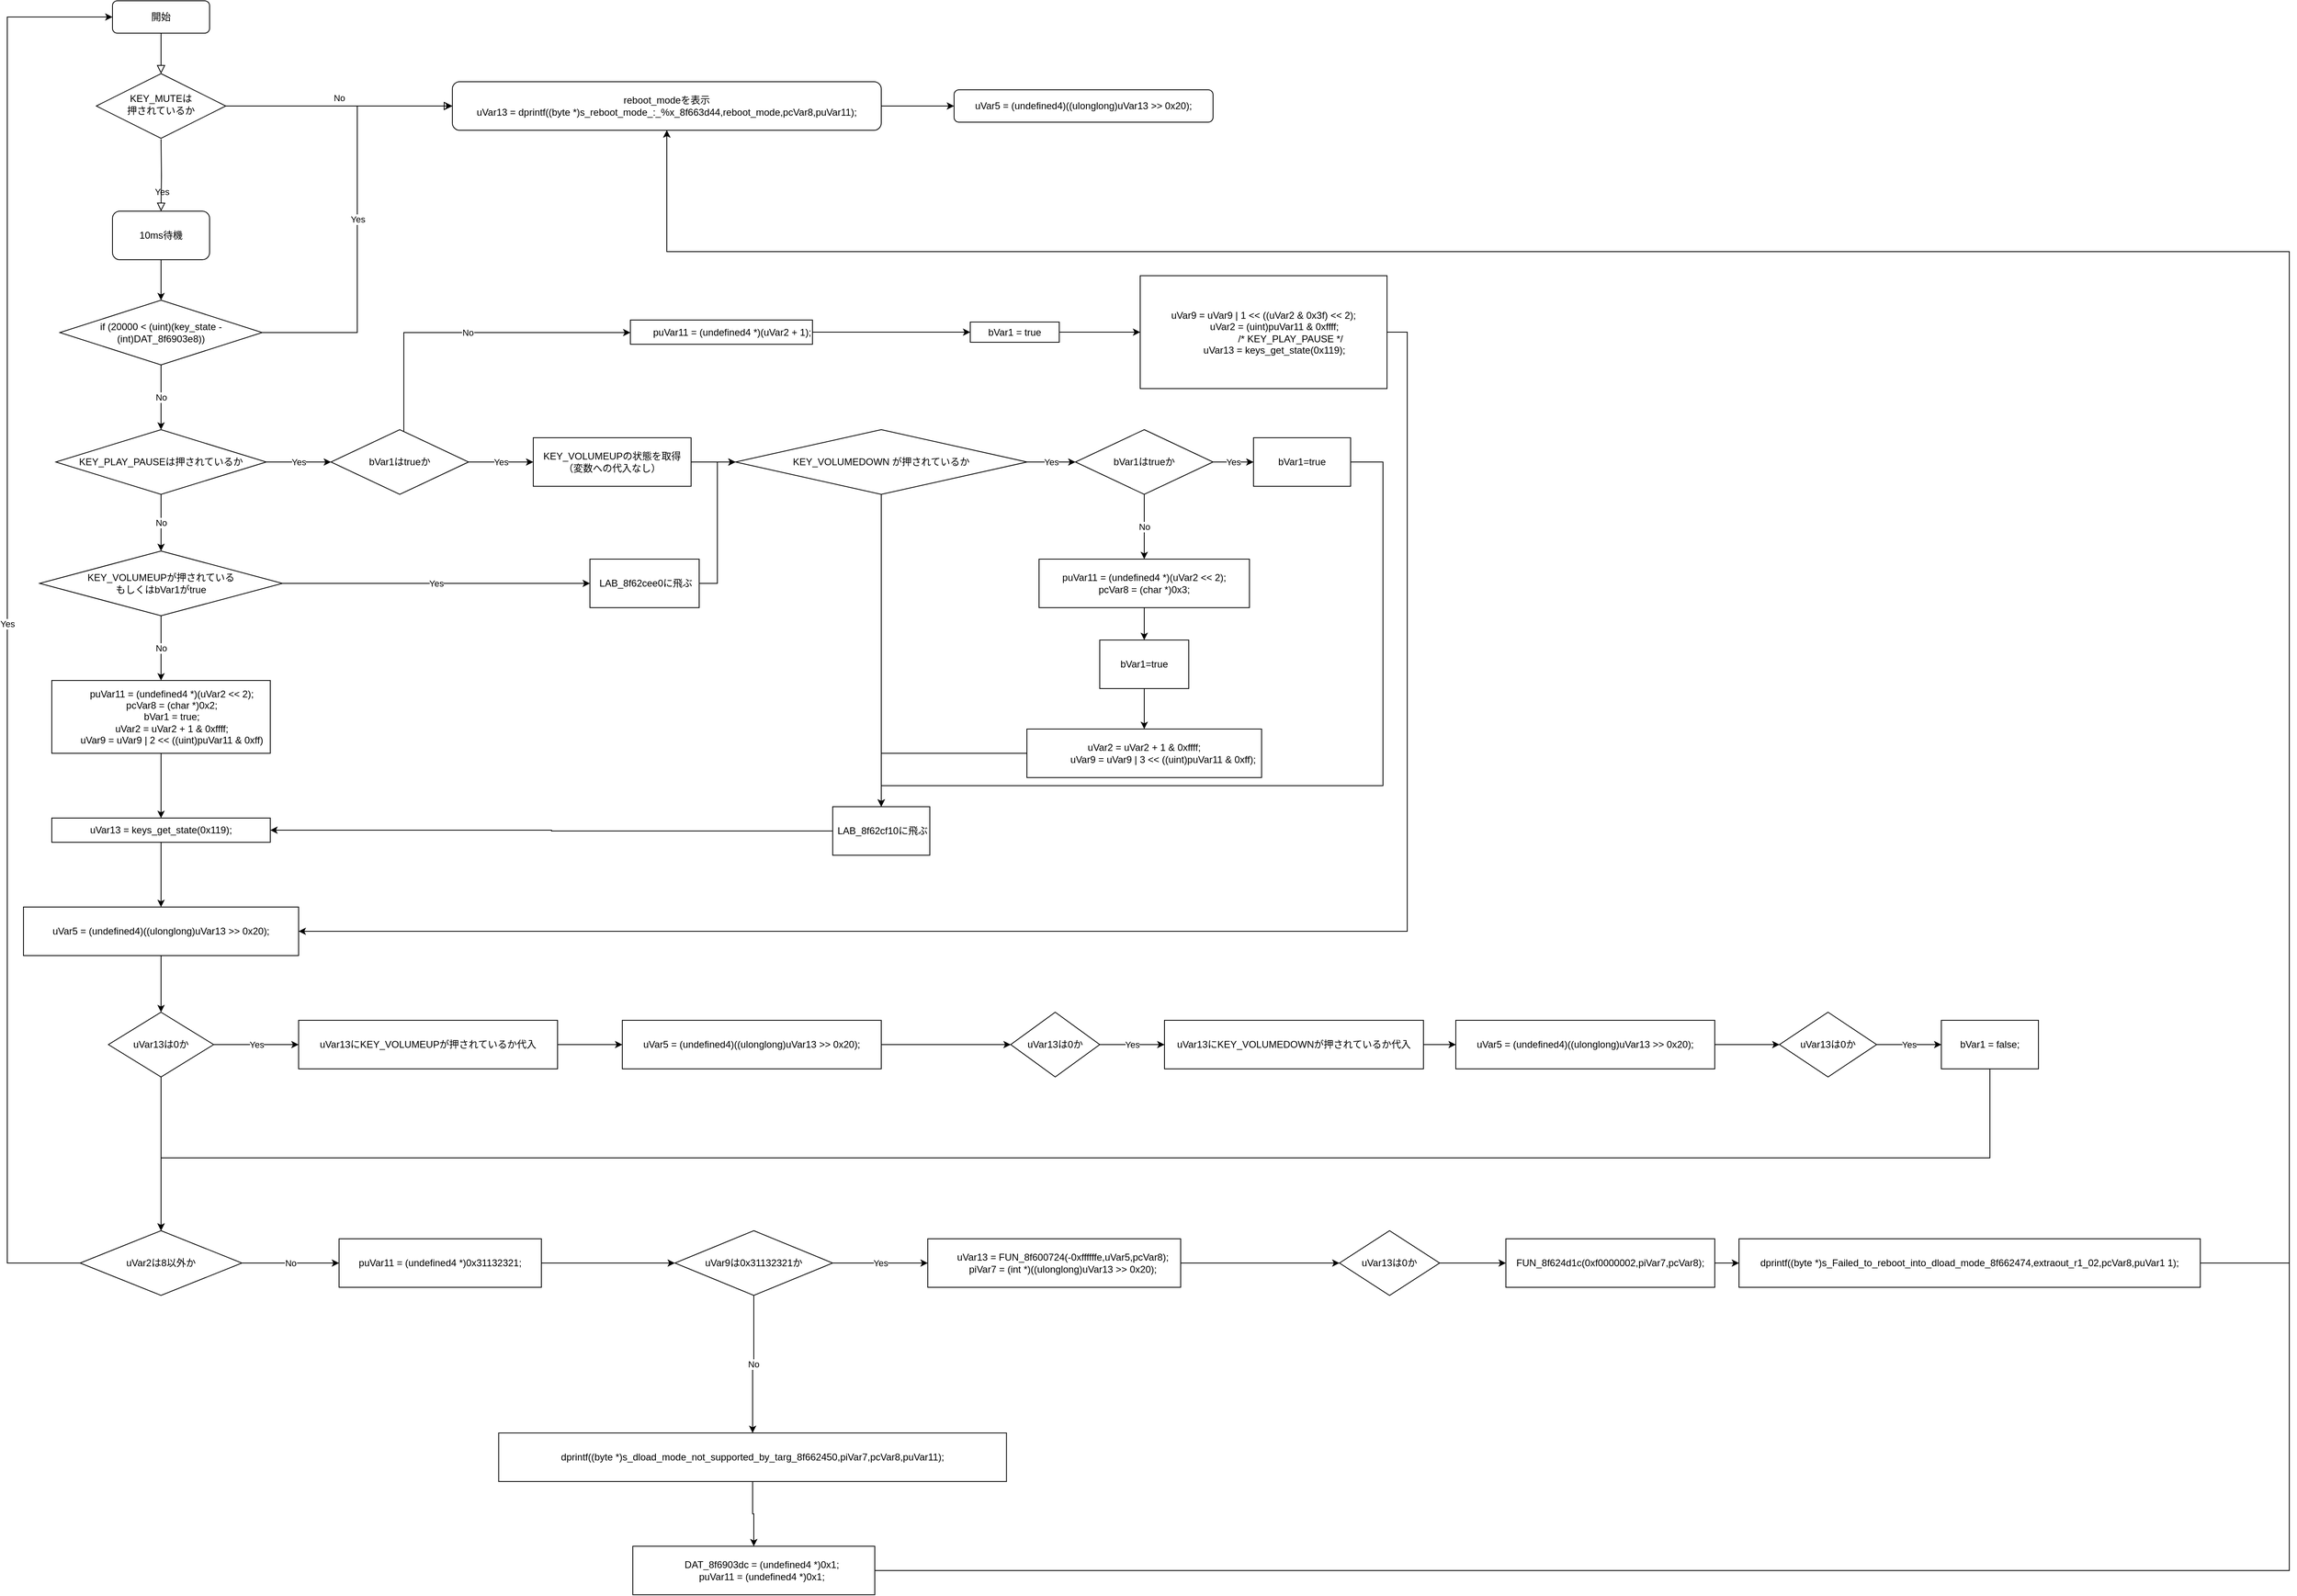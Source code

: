 <mxfile version="22.0.4" type="github">
  <diagram id="C5RBs43oDa-KdzZeNtuy" name="Page-1">
    <mxGraphModel dx="934" dy="574" grid="1" gridSize="10" guides="1" tooltips="1" connect="1" arrows="1" fold="1" page="1" pageScale="1" pageWidth="827" pageHeight="1169" math="0" shadow="0">
      <root>
        <mxCell id="WIyWlLk6GJQsqaUBKTNV-0" />
        <mxCell id="WIyWlLk6GJQsqaUBKTNV-1" parent="WIyWlLk6GJQsqaUBKTNV-0" />
        <mxCell id="WIyWlLk6GJQsqaUBKTNV-2" value="" style="rounded=0;html=1;jettySize=auto;orthogonalLoop=1;fontSize=11;endArrow=block;endFill=0;endSize=8;strokeWidth=1;shadow=0;labelBackgroundColor=none;edgeStyle=orthogonalEdgeStyle;" parent="WIyWlLk6GJQsqaUBKTNV-1" source="WIyWlLk6GJQsqaUBKTNV-3" target="WIyWlLk6GJQsqaUBKTNV-6" edge="1">
          <mxGeometry relative="1" as="geometry" />
        </mxCell>
        <mxCell id="WIyWlLk6GJQsqaUBKTNV-3" value="開始" style="rounded=1;whiteSpace=wrap;html=1;fontSize=12;glass=0;strokeWidth=1;shadow=0;" parent="WIyWlLk6GJQsqaUBKTNV-1" vertex="1">
          <mxGeometry x="160" y="80" width="120" height="40" as="geometry" />
        </mxCell>
        <mxCell id="WIyWlLk6GJQsqaUBKTNV-4" value="Yes" style="rounded=0;html=1;jettySize=auto;orthogonalLoop=1;fontSize=11;endArrow=block;endFill=0;endSize=8;strokeWidth=1;shadow=0;labelBackgroundColor=none;edgeStyle=orthogonalEdgeStyle;entryX=0.5;entryY=0;entryDx=0;entryDy=0;" parent="WIyWlLk6GJQsqaUBKTNV-1" target="mHrnO-NyLw_LbCR-K3jb-0" edge="1">
          <mxGeometry y="20" relative="1" as="geometry">
            <mxPoint as="offset" />
            <mxPoint x="220" y="251" as="sourcePoint" />
            <mxPoint x="220" y="360" as="targetPoint" />
          </mxGeometry>
        </mxCell>
        <mxCell id="WIyWlLk6GJQsqaUBKTNV-5" value="No" style="edgeStyle=orthogonalEdgeStyle;rounded=0;html=1;jettySize=auto;orthogonalLoop=1;fontSize=11;endArrow=block;endFill=0;endSize=8;strokeWidth=1;shadow=0;labelBackgroundColor=none;" parent="WIyWlLk6GJQsqaUBKTNV-1" source="WIyWlLk6GJQsqaUBKTNV-6" target="WIyWlLk6GJQsqaUBKTNV-7" edge="1">
          <mxGeometry y="10" relative="1" as="geometry">
            <mxPoint as="offset" />
          </mxGeometry>
        </mxCell>
        <mxCell id="XzkZrGU55AZtiZEeNPH7-4" style="edgeStyle=orthogonalEdgeStyle;rounded=0;orthogonalLoop=1;jettySize=auto;html=1;exitX=1;exitY=0.5;exitDx=0;exitDy=0;" parent="WIyWlLk6GJQsqaUBKTNV-1" source="WIyWlLk6GJQsqaUBKTNV-6" edge="1">
          <mxGeometry relative="1" as="geometry">
            <mxPoint x="280" y="220" as="targetPoint" />
          </mxGeometry>
        </mxCell>
        <mxCell id="WIyWlLk6GJQsqaUBKTNV-6" value="KEY_MUTEは&lt;br&gt;押されているか" style="rhombus;whiteSpace=wrap;html=1;shadow=0;fontFamily=Helvetica;fontSize=12;align=center;strokeWidth=1;spacing=6;spacingTop=-4;" parent="WIyWlLk6GJQsqaUBKTNV-1" vertex="1">
          <mxGeometry x="140" y="170" width="160" height="80" as="geometry" />
        </mxCell>
        <mxCell id="XzkZrGU55AZtiZEeNPH7-3" value="" style="edgeStyle=orthogonalEdgeStyle;rounded=0;orthogonalLoop=1;jettySize=auto;html=1;" parent="WIyWlLk6GJQsqaUBKTNV-1" source="WIyWlLk6GJQsqaUBKTNV-7" target="XzkZrGU55AZtiZEeNPH7-2" edge="1">
          <mxGeometry relative="1" as="geometry" />
        </mxCell>
        <mxCell id="WIyWlLk6GJQsqaUBKTNV-7" value="reboot_modeを表示&lt;br&gt;uVar13 = dprintf((byte *)s_reboot_mode_:_%x_8f663d44,reboot_mode,pcVar8,puVar11);" style="rounded=1;whiteSpace=wrap;html=1;fontSize=12;glass=0;strokeWidth=1;shadow=0;" parent="WIyWlLk6GJQsqaUBKTNV-1" vertex="1">
          <mxGeometry x="580" y="180" width="530" height="60" as="geometry" />
        </mxCell>
        <mxCell id="XzkZrGU55AZtiZEeNPH7-2" value="uVar5 = (undefined4)((ulonglong)uVar13 &amp;gt;&amp;gt; 0x20);" style="rounded=1;whiteSpace=wrap;html=1;fontSize=12;glass=0;strokeWidth=1;shadow=0;" parent="WIyWlLk6GJQsqaUBKTNV-1" vertex="1">
          <mxGeometry x="1200" y="190" width="320" height="40" as="geometry" />
        </mxCell>
        <mxCell id="mHrnO-NyLw_LbCR-K3jb-9" value="" style="edgeStyle=orthogonalEdgeStyle;rounded=0;orthogonalLoop=1;jettySize=auto;html=1;" parent="WIyWlLk6GJQsqaUBKTNV-1" source="mHrnO-NyLw_LbCR-K3jb-0" target="mHrnO-NyLw_LbCR-K3jb-8" edge="1">
          <mxGeometry relative="1" as="geometry" />
        </mxCell>
        <mxCell id="mHrnO-NyLw_LbCR-K3jb-0" value="10ms待機" style="rounded=1;whiteSpace=wrap;html=1;" parent="WIyWlLk6GJQsqaUBKTNV-1" vertex="1">
          <mxGeometry x="160" y="340" width="120" height="60" as="geometry" />
        </mxCell>
        <mxCell id="mHrnO-NyLw_LbCR-K3jb-13" value="No" style="edgeStyle=orthogonalEdgeStyle;rounded=0;orthogonalLoop=1;jettySize=auto;html=1;entryX=0;entryY=0.5;entryDx=0;entryDy=0;" parent="WIyWlLk6GJQsqaUBKTNV-1" source="mHrnO-NyLw_LbCR-K3jb-8" target="mHrnO-NyLw_LbCR-K3jb-15" edge="1">
          <mxGeometry relative="1" as="geometry">
            <mxPoint x="220" y="600" as="targetPoint" />
          </mxGeometry>
        </mxCell>
        <mxCell id="mHrnO-NyLw_LbCR-K3jb-14" value="Yes" style="edgeStyle=orthogonalEdgeStyle;rounded=0;orthogonalLoop=1;jettySize=auto;html=1;exitX=1;exitY=0.5;exitDx=0;exitDy=0;entryX=0;entryY=0.5;entryDx=0;entryDy=0;" parent="WIyWlLk6GJQsqaUBKTNV-1" source="mHrnO-NyLw_LbCR-K3jb-8" target="WIyWlLk6GJQsqaUBKTNV-7" edge="1">
          <mxGeometry relative="1" as="geometry" />
        </mxCell>
        <mxCell id="mHrnO-NyLw_LbCR-K3jb-8" value="if (20000 &amp;lt; (uint)(key_state - (int)DAT_8f6903e8))" style="rhombus;whiteSpace=wrap;html=1;" parent="WIyWlLk6GJQsqaUBKTNV-1" vertex="1">
          <mxGeometry x="95" y="450" width="250" height="80" as="geometry" />
        </mxCell>
        <mxCell id="mHrnO-NyLw_LbCR-K3jb-17" value="No" style="edgeStyle=orthogonalEdgeStyle;rounded=0;orthogonalLoop=1;jettySize=auto;html=1;" parent="WIyWlLk6GJQsqaUBKTNV-1" source="mHrnO-NyLw_LbCR-K3jb-15" target="mHrnO-NyLw_LbCR-K3jb-16" edge="1">
          <mxGeometry relative="1" as="geometry" />
        </mxCell>
        <mxCell id="mHrnO-NyLw_LbCR-K3jb-25" value="Yes" style="edgeStyle=orthogonalEdgeStyle;rounded=0;orthogonalLoop=1;jettySize=auto;html=1;" parent="WIyWlLk6GJQsqaUBKTNV-1" source="mHrnO-NyLw_LbCR-K3jb-15" target="mHrnO-NyLw_LbCR-K3jb-24" edge="1">
          <mxGeometry relative="1" as="geometry" />
        </mxCell>
        <mxCell id="mHrnO-NyLw_LbCR-K3jb-15" value="KEY_PLAY_PAUSEは押されているか" style="rhombus;whiteSpace=wrap;html=1;direction=south;" parent="WIyWlLk6GJQsqaUBKTNV-1" vertex="1">
          <mxGeometry x="90" y="610" width="260" height="80" as="geometry" />
        </mxCell>
        <mxCell id="mHrnO-NyLw_LbCR-K3jb-19" value="No" style="edgeStyle=orthogonalEdgeStyle;rounded=0;orthogonalLoop=1;jettySize=auto;html=1;" parent="WIyWlLk6GJQsqaUBKTNV-1" source="mHrnO-NyLw_LbCR-K3jb-16" target="mHrnO-NyLw_LbCR-K3jb-18" edge="1">
          <mxGeometry relative="1" as="geometry" />
        </mxCell>
        <mxCell id="mHrnO-NyLw_LbCR-K3jb-21" value="Yes" style="edgeStyle=orthogonalEdgeStyle;rounded=0;orthogonalLoop=1;jettySize=auto;html=1;" parent="WIyWlLk6GJQsqaUBKTNV-1" source="mHrnO-NyLw_LbCR-K3jb-16" target="mHrnO-NyLw_LbCR-K3jb-20" edge="1">
          <mxGeometry relative="1" as="geometry" />
        </mxCell>
        <mxCell id="mHrnO-NyLw_LbCR-K3jb-16" value="KEY_VOLUMEUPが押されている&lt;br&gt;もしくはbVar1がtrue" style="rhombus;whiteSpace=wrap;html=1;" parent="WIyWlLk6GJQsqaUBKTNV-1" vertex="1">
          <mxGeometry x="70" y="760" width="300" height="80" as="geometry" />
        </mxCell>
        <mxCell id="mHrnO-NyLw_LbCR-K3jb-23" value="" style="edgeStyle=orthogonalEdgeStyle;rounded=0;orthogonalLoop=1;jettySize=auto;html=1;" parent="WIyWlLk6GJQsqaUBKTNV-1" source="mHrnO-NyLw_LbCR-K3jb-18" target="mHrnO-NyLw_LbCR-K3jb-22" edge="1">
          <mxGeometry relative="1" as="geometry" />
        </mxCell>
        <mxCell id="mHrnO-NyLw_LbCR-K3jb-18" value="&lt;div&gt;&amp;nbsp; &amp;nbsp; &amp;nbsp; &amp;nbsp; puVar11 = (undefined4 *)(uVar2 &amp;lt;&amp;lt; 2);&lt;/div&gt;&lt;div&gt;&amp;nbsp; &amp;nbsp; &amp;nbsp; &amp;nbsp; pcVar8 = (char *)0x2;&lt;/div&gt;&lt;div&gt;&amp;nbsp; &amp;nbsp; &amp;nbsp; &amp;nbsp; bVar1 = true;&lt;/div&gt;&lt;div&gt;&amp;nbsp; &amp;nbsp; &amp;nbsp; &amp;nbsp; uVar2 = uVar2 + 1 &amp;amp; 0xffff;&lt;/div&gt;&lt;div&gt;&amp;nbsp; &amp;nbsp; &amp;nbsp; &amp;nbsp; uVar9 = uVar9 | 2 &amp;lt;&amp;lt; ((uint)puVar11 &amp;amp; 0xff)&lt;/div&gt;" style="whiteSpace=wrap;html=1;" parent="WIyWlLk6GJQsqaUBKTNV-1" vertex="1">
          <mxGeometry x="85" y="920" width="270" height="90" as="geometry" />
        </mxCell>
        <mxCell id="mHrnO-NyLw_LbCR-K3jb-45" style="edgeStyle=orthogonalEdgeStyle;rounded=0;orthogonalLoop=1;jettySize=auto;html=1;entryX=0;entryY=0.5;entryDx=0;entryDy=0;" parent="WIyWlLk6GJQsqaUBKTNV-1" source="mHrnO-NyLw_LbCR-K3jb-20" target="mHrnO-NyLw_LbCR-K3jb-28" edge="1">
          <mxGeometry relative="1" as="geometry" />
        </mxCell>
        <mxCell id="mHrnO-NyLw_LbCR-K3jb-20" value="&amp;nbsp;LAB_8f62cee0に飛ぶ" style="whiteSpace=wrap;html=1;" parent="WIyWlLk6GJQsqaUBKTNV-1" vertex="1">
          <mxGeometry x="750" y="770" width="135" height="60" as="geometry" />
        </mxCell>
        <mxCell id="mHrnO-NyLw_LbCR-K3jb-62" value="" style="edgeStyle=orthogonalEdgeStyle;rounded=0;orthogonalLoop=1;jettySize=auto;html=1;" parent="WIyWlLk6GJQsqaUBKTNV-1" source="mHrnO-NyLw_LbCR-K3jb-22" target="mHrnO-NyLw_LbCR-K3jb-61" edge="1">
          <mxGeometry relative="1" as="geometry" />
        </mxCell>
        <mxCell id="mHrnO-NyLw_LbCR-K3jb-22" value="uVar13 = keys_get_state(0x119);" style="whiteSpace=wrap;html=1;" parent="WIyWlLk6GJQsqaUBKTNV-1" vertex="1">
          <mxGeometry x="85" y="1090" width="270" height="30" as="geometry" />
        </mxCell>
        <mxCell id="mHrnO-NyLw_LbCR-K3jb-27" value="Yes" style="edgeStyle=orthogonalEdgeStyle;rounded=0;orthogonalLoop=1;jettySize=auto;html=1;" parent="WIyWlLk6GJQsqaUBKTNV-1" source="mHrnO-NyLw_LbCR-K3jb-24" target="mHrnO-NyLw_LbCR-K3jb-26" edge="1">
          <mxGeometry relative="1" as="geometry" />
        </mxCell>
        <mxCell id="mHrnO-NyLw_LbCR-K3jb-55" value="No" style="edgeStyle=orthogonalEdgeStyle;rounded=0;orthogonalLoop=1;jettySize=auto;html=1;" parent="WIyWlLk6GJQsqaUBKTNV-1" source="mHrnO-NyLw_LbCR-K3jb-24" target="mHrnO-NyLw_LbCR-K3jb-54" edge="1">
          <mxGeometry relative="1" as="geometry">
            <Array as="points">
              <mxPoint x="520" y="490" />
            </Array>
          </mxGeometry>
        </mxCell>
        <mxCell id="mHrnO-NyLw_LbCR-K3jb-24" value="bVar1はtrueか" style="rhombus;whiteSpace=wrap;html=1;direction=south;" parent="WIyWlLk6GJQsqaUBKTNV-1" vertex="1">
          <mxGeometry x="430" y="610" width="170" height="80" as="geometry" />
        </mxCell>
        <mxCell id="mHrnO-NyLw_LbCR-K3jb-29" value="" style="edgeStyle=orthogonalEdgeStyle;rounded=0;orthogonalLoop=1;jettySize=auto;html=1;" parent="WIyWlLk6GJQsqaUBKTNV-1" source="mHrnO-NyLw_LbCR-K3jb-26" target="mHrnO-NyLw_LbCR-K3jb-28" edge="1">
          <mxGeometry relative="1" as="geometry" />
        </mxCell>
        <mxCell id="mHrnO-NyLw_LbCR-K3jb-26" value="KEY_VOLUMEUPの状態を取得&lt;br&gt;（変数への代入なし）" style="whiteSpace=wrap;html=1;" parent="WIyWlLk6GJQsqaUBKTNV-1" vertex="1">
          <mxGeometry x="680" y="620" width="195" height="60" as="geometry" />
        </mxCell>
        <mxCell id="mHrnO-NyLw_LbCR-K3jb-31" value="Yes&lt;br&gt;" style="edgeStyle=orthogonalEdgeStyle;rounded=0;orthogonalLoop=1;jettySize=auto;html=1;" parent="WIyWlLk6GJQsqaUBKTNV-1" source="mHrnO-NyLw_LbCR-K3jb-28" target="mHrnO-NyLw_LbCR-K3jb-30" edge="1">
          <mxGeometry relative="1" as="geometry" />
        </mxCell>
        <mxCell id="mHrnO-NyLw_LbCR-K3jb-51" style="edgeStyle=orthogonalEdgeStyle;rounded=0;orthogonalLoop=1;jettySize=auto;html=1;entryX=0.5;entryY=0;entryDx=0;entryDy=0;" parent="WIyWlLk6GJQsqaUBKTNV-1" source="mHrnO-NyLw_LbCR-K3jb-28" target="mHrnO-NyLw_LbCR-K3jb-40" edge="1">
          <mxGeometry relative="1" as="geometry" />
        </mxCell>
        <mxCell id="mHrnO-NyLw_LbCR-K3jb-28" value="KEY_VOLUMEDOWN が押されているか" style="rhombus;whiteSpace=wrap;html=1;" parent="WIyWlLk6GJQsqaUBKTNV-1" vertex="1">
          <mxGeometry x="930" y="610" width="360" height="80" as="geometry" />
        </mxCell>
        <mxCell id="mHrnO-NyLw_LbCR-K3jb-33" value="Yes" style="edgeStyle=orthogonalEdgeStyle;rounded=0;orthogonalLoop=1;jettySize=auto;html=1;" parent="WIyWlLk6GJQsqaUBKTNV-1" source="mHrnO-NyLw_LbCR-K3jb-30" target="mHrnO-NyLw_LbCR-K3jb-32" edge="1">
          <mxGeometry relative="1" as="geometry" />
        </mxCell>
        <mxCell id="mHrnO-NyLw_LbCR-K3jb-35" value="No" style="edgeStyle=orthogonalEdgeStyle;rounded=0;orthogonalLoop=1;jettySize=auto;html=1;" parent="WIyWlLk6GJQsqaUBKTNV-1" source="mHrnO-NyLw_LbCR-K3jb-30" target="mHrnO-NyLw_LbCR-K3jb-34" edge="1">
          <mxGeometry relative="1" as="geometry" />
        </mxCell>
        <mxCell id="mHrnO-NyLw_LbCR-K3jb-30" value="bVar1はtrueか" style="rhombus;whiteSpace=wrap;html=1;" parent="WIyWlLk6GJQsqaUBKTNV-1" vertex="1">
          <mxGeometry x="1350" y="610" width="170" height="80" as="geometry" />
        </mxCell>
        <mxCell id="Vkq4Rz5tUs8B3pwG0F13-24" style="edgeStyle=orthogonalEdgeStyle;rounded=0;orthogonalLoop=1;jettySize=auto;html=1;entryX=0.5;entryY=0;entryDx=0;entryDy=0;" edge="1" parent="WIyWlLk6GJQsqaUBKTNV-1" source="mHrnO-NyLw_LbCR-K3jb-32" target="mHrnO-NyLw_LbCR-K3jb-40">
          <mxGeometry relative="1" as="geometry">
            <Array as="points">
              <mxPoint x="1730" y="650" />
              <mxPoint x="1730" y="1050" />
              <mxPoint x="1110" y="1050" />
            </Array>
          </mxGeometry>
        </mxCell>
        <mxCell id="mHrnO-NyLw_LbCR-K3jb-32" value="bVar1=true" style="whiteSpace=wrap;html=1;" parent="WIyWlLk6GJQsqaUBKTNV-1" vertex="1">
          <mxGeometry x="1570" y="620" width="120" height="60" as="geometry" />
        </mxCell>
        <mxCell id="mHrnO-NyLw_LbCR-K3jb-37" value="" style="edgeStyle=orthogonalEdgeStyle;rounded=0;orthogonalLoop=1;jettySize=auto;html=1;" parent="WIyWlLk6GJQsqaUBKTNV-1" source="mHrnO-NyLw_LbCR-K3jb-34" target="mHrnO-NyLw_LbCR-K3jb-36" edge="1">
          <mxGeometry relative="1" as="geometry" />
        </mxCell>
        <mxCell id="mHrnO-NyLw_LbCR-K3jb-34" value="&lt;div&gt;puVar11 = (undefined4 *)(uVar2 &amp;lt;&amp;lt; 2);&lt;/div&gt;&lt;div&gt;pcVar8 = (char *)0x3;&lt;/div&gt;" style="whiteSpace=wrap;html=1;" parent="WIyWlLk6GJQsqaUBKTNV-1" vertex="1">
          <mxGeometry x="1305" y="770" width="260" height="60" as="geometry" />
        </mxCell>
        <mxCell id="mHrnO-NyLw_LbCR-K3jb-39" value="" style="edgeStyle=orthogonalEdgeStyle;rounded=0;orthogonalLoop=1;jettySize=auto;html=1;" parent="WIyWlLk6GJQsqaUBKTNV-1" source="mHrnO-NyLw_LbCR-K3jb-36" target="mHrnO-NyLw_LbCR-K3jb-38" edge="1">
          <mxGeometry relative="1" as="geometry" />
        </mxCell>
        <mxCell id="mHrnO-NyLw_LbCR-K3jb-36" value="&lt;div&gt;bVar1=true&lt;/div&gt;" style="whiteSpace=wrap;html=1;" parent="WIyWlLk6GJQsqaUBKTNV-1" vertex="1">
          <mxGeometry x="1380" y="870" width="110" height="60" as="geometry" />
        </mxCell>
        <mxCell id="mHrnO-NyLw_LbCR-K3jb-41" value="" style="edgeStyle=orthogonalEdgeStyle;rounded=0;orthogonalLoop=1;jettySize=auto;html=1;" parent="WIyWlLk6GJQsqaUBKTNV-1" source="mHrnO-NyLw_LbCR-K3jb-38" target="mHrnO-NyLw_LbCR-K3jb-40" edge="1">
          <mxGeometry relative="1" as="geometry" />
        </mxCell>
        <mxCell id="mHrnO-NyLw_LbCR-K3jb-38" value="uVar2 = uVar2 + 1 &amp; 0xffff;&#xa;              uVar9 = uVar9 | 3 &lt;&lt; ((uint)puVar11 &amp; 0xff);" style="whiteSpace=wrap;html=1;" parent="WIyWlLk6GJQsqaUBKTNV-1" vertex="1">
          <mxGeometry x="1290" y="980" width="290" height="60" as="geometry" />
        </mxCell>
        <mxCell id="mHrnO-NyLw_LbCR-K3jb-42" style="edgeStyle=orthogonalEdgeStyle;rounded=0;orthogonalLoop=1;jettySize=auto;html=1;exitX=0;exitY=0.5;exitDx=0;exitDy=0;entryX=1;entryY=0.5;entryDx=0;entryDy=0;" parent="WIyWlLk6GJQsqaUBKTNV-1" source="mHrnO-NyLw_LbCR-K3jb-40" target="mHrnO-NyLw_LbCR-K3jb-22" edge="1">
          <mxGeometry relative="1" as="geometry" />
        </mxCell>
        <mxCell id="mHrnO-NyLw_LbCR-K3jb-40" value="&amp;nbsp;LAB_8f62cf10に飛ぶ" style="whiteSpace=wrap;html=1;" parent="WIyWlLk6GJQsqaUBKTNV-1" vertex="1">
          <mxGeometry x="1050" y="1076" width="120" height="60" as="geometry" />
        </mxCell>
        <mxCell id="mHrnO-NyLw_LbCR-K3jb-57" value="" style="edgeStyle=orthogonalEdgeStyle;rounded=0;orthogonalLoop=1;jettySize=auto;html=1;" parent="WIyWlLk6GJQsqaUBKTNV-1" source="mHrnO-NyLw_LbCR-K3jb-54" target="mHrnO-NyLw_LbCR-K3jb-56" edge="1">
          <mxGeometry relative="1" as="geometry" />
        </mxCell>
        <mxCell id="mHrnO-NyLw_LbCR-K3jb-54" value="&lt;div&gt;&amp;nbsp; &amp;nbsp; &amp;nbsp; &amp;nbsp; puVar11 = (undefined4 *)(uVar2 + 1);&lt;/div&gt;" style="whiteSpace=wrap;html=1;" parent="WIyWlLk6GJQsqaUBKTNV-1" vertex="1">
          <mxGeometry x="800" y="474.5" width="225" height="30" as="geometry" />
        </mxCell>
        <mxCell id="mHrnO-NyLw_LbCR-K3jb-59" value="" style="edgeStyle=orthogonalEdgeStyle;rounded=0;orthogonalLoop=1;jettySize=auto;html=1;" parent="WIyWlLk6GJQsqaUBKTNV-1" source="mHrnO-NyLw_LbCR-K3jb-56" target="mHrnO-NyLw_LbCR-K3jb-58" edge="1">
          <mxGeometry relative="1" as="geometry" />
        </mxCell>
        <mxCell id="mHrnO-NyLw_LbCR-K3jb-56" value="&lt;span style=&quot;background-color: initial;&quot;&gt;bVar1 = true&lt;/span&gt;" style="whiteSpace=wrap;html=1;" parent="WIyWlLk6GJQsqaUBKTNV-1" vertex="1">
          <mxGeometry x="1220" y="477" width="110" height="25" as="geometry" />
        </mxCell>
        <mxCell id="mHrnO-NyLw_LbCR-K3jb-63" style="edgeStyle=elbowEdgeStyle;rounded=0;orthogonalLoop=1;jettySize=auto;html=1;entryX=1;entryY=0.5;entryDx=0;entryDy=0;" parent="WIyWlLk6GJQsqaUBKTNV-1" source="mHrnO-NyLw_LbCR-K3jb-58" target="mHrnO-NyLw_LbCR-K3jb-61" edge="1">
          <mxGeometry relative="1" as="geometry">
            <mxPoint x="1770" y="1950" as="targetPoint" />
            <Array as="points">
              <mxPoint x="1760" y="1170" />
            </Array>
          </mxGeometry>
        </mxCell>
        <mxCell id="mHrnO-NyLw_LbCR-K3jb-58" value="&lt;div style=&quot;border-color: var(--border-color);&quot;&gt;uVar9 = uVar9 | 1 &amp;lt;&amp;lt; ((uVar2 &amp;amp; 0x3f) &amp;lt;&amp;lt; 2);&lt;/div&gt;&lt;div style=&quot;border-color: var(--border-color);&quot;&gt;&amp;nbsp; &amp;nbsp; &amp;nbsp; &amp;nbsp; uVar2 = (uint)puVar11 &amp;amp; 0xffff;&lt;/div&gt;&lt;div style=&quot;border-color: var(--border-color);&quot;&gt;&amp;nbsp; &amp;nbsp; &amp;nbsp; &amp;nbsp; &amp;nbsp; &amp;nbsp; &amp;nbsp; &amp;nbsp; &amp;nbsp; &amp;nbsp; /* KEY_PLAY_PAUSE */&lt;/div&gt;&lt;div style=&quot;border-color: var(--border-color);&quot;&gt;&amp;nbsp; &amp;nbsp; &amp;nbsp; &amp;nbsp; uVar13 = keys_get_state(0x119);&lt;/div&gt;" style="whiteSpace=wrap;html=1;" parent="WIyWlLk6GJQsqaUBKTNV-1" vertex="1">
          <mxGeometry x="1430" y="419.75" width="305" height="139.5" as="geometry" />
        </mxCell>
        <mxCell id="mHrnO-NyLw_LbCR-K3jb-69" value="" style="edgeStyle=orthogonalEdgeStyle;rounded=0;orthogonalLoop=1;jettySize=auto;html=1;" parent="WIyWlLk6GJQsqaUBKTNV-1" source="mHrnO-NyLw_LbCR-K3jb-61" target="mHrnO-NyLw_LbCR-K3jb-68" edge="1">
          <mxGeometry relative="1" as="geometry" />
        </mxCell>
        <mxCell id="mHrnO-NyLw_LbCR-K3jb-61" value="uVar5 = (undefined4)((ulonglong)uVar13 &amp;gt;&amp;gt; 0x20);" style="whiteSpace=wrap;html=1;" parent="WIyWlLk6GJQsqaUBKTNV-1" vertex="1">
          <mxGeometry x="50" y="1200" width="340" height="60" as="geometry" />
        </mxCell>
        <mxCell id="mHrnO-NyLw_LbCR-K3jb-71" value="Yes" style="edgeStyle=orthogonalEdgeStyle;rounded=0;orthogonalLoop=1;jettySize=auto;html=1;" parent="WIyWlLk6GJQsqaUBKTNV-1" source="mHrnO-NyLw_LbCR-K3jb-68" target="mHrnO-NyLw_LbCR-K3jb-70" edge="1">
          <mxGeometry relative="1" as="geometry" />
        </mxCell>
        <mxCell id="Vkq4Rz5tUs8B3pwG0F13-3" style="edgeStyle=orthogonalEdgeStyle;rounded=0;orthogonalLoop=1;jettySize=auto;html=1;entryX=0.5;entryY=0;entryDx=0;entryDy=0;" edge="1" parent="WIyWlLk6GJQsqaUBKTNV-1" source="mHrnO-NyLw_LbCR-K3jb-68" target="Vkq4Rz5tUs8B3pwG0F13-1">
          <mxGeometry relative="1" as="geometry" />
        </mxCell>
        <mxCell id="mHrnO-NyLw_LbCR-K3jb-68" value="uVar13は0か" style="rhombus;whiteSpace=wrap;html=1;" parent="WIyWlLk6GJQsqaUBKTNV-1" vertex="1">
          <mxGeometry x="155" y="1330" width="130" height="80" as="geometry" />
        </mxCell>
        <mxCell id="mHrnO-NyLw_LbCR-K3jb-73" value="" style="edgeStyle=orthogonalEdgeStyle;rounded=0;orthogonalLoop=1;jettySize=auto;html=1;" parent="WIyWlLk6GJQsqaUBKTNV-1" source="mHrnO-NyLw_LbCR-K3jb-70" target="mHrnO-NyLw_LbCR-K3jb-72" edge="1">
          <mxGeometry relative="1" as="geometry" />
        </mxCell>
        <mxCell id="mHrnO-NyLw_LbCR-K3jb-70" value="&lt;div&gt;&lt;span style=&quot;background-color: initial;&quot;&gt;uVar13にKEY_VOLUMEUPが押されているか代入&lt;/span&gt;&lt;br&gt;&lt;/div&gt;" style="whiteSpace=wrap;html=1;" parent="WIyWlLk6GJQsqaUBKTNV-1" vertex="1">
          <mxGeometry x="390" y="1340" width="320" height="60" as="geometry" />
        </mxCell>
        <mxCell id="mHrnO-NyLw_LbCR-K3jb-75" value="" style="edgeStyle=orthogonalEdgeStyle;rounded=0;orthogonalLoop=1;jettySize=auto;html=1;" parent="WIyWlLk6GJQsqaUBKTNV-1" source="mHrnO-NyLw_LbCR-K3jb-72" target="mHrnO-NyLw_LbCR-K3jb-74" edge="1">
          <mxGeometry relative="1" as="geometry" />
        </mxCell>
        <mxCell id="mHrnO-NyLw_LbCR-K3jb-72" value="&lt;div&gt;uVar5 = (undefined4)((ulonglong)uVar13 &amp;gt;&amp;gt; 0x20);&lt;br&gt;&lt;/div&gt;" style="whiteSpace=wrap;html=1;" parent="WIyWlLk6GJQsqaUBKTNV-1" vertex="1">
          <mxGeometry x="790" y="1340" width="320" height="60" as="geometry" />
        </mxCell>
        <mxCell id="mHrnO-NyLw_LbCR-K3jb-77" value="Yes" style="edgeStyle=orthogonalEdgeStyle;rounded=0;orthogonalLoop=1;jettySize=auto;html=1;exitX=1;exitY=0.5;exitDx=0;exitDy=0;entryX=0;entryY=0.5;entryDx=0;entryDy=0;" parent="WIyWlLk6GJQsqaUBKTNV-1" source="mHrnO-NyLw_LbCR-K3jb-74" target="mHrnO-NyLw_LbCR-K3jb-76" edge="1">
          <mxGeometry relative="1" as="geometry" />
        </mxCell>
        <mxCell id="mHrnO-NyLw_LbCR-K3jb-74" value="uVar13は0か" style="rhombus;whiteSpace=wrap;html=1;" parent="WIyWlLk6GJQsqaUBKTNV-1" vertex="1">
          <mxGeometry x="1270" y="1330" width="110" height="80" as="geometry" />
        </mxCell>
        <mxCell id="mHrnO-NyLw_LbCR-K3jb-79" style="edgeStyle=orthogonalEdgeStyle;rounded=0;orthogonalLoop=1;jettySize=auto;html=1;exitX=1;exitY=0.5;exitDx=0;exitDy=0;entryX=0;entryY=0.5;entryDx=0;entryDy=0;" parent="WIyWlLk6GJQsqaUBKTNV-1" source="mHrnO-NyLw_LbCR-K3jb-76" target="mHrnO-NyLw_LbCR-K3jb-78" edge="1">
          <mxGeometry relative="1" as="geometry" />
        </mxCell>
        <mxCell id="mHrnO-NyLw_LbCR-K3jb-76" value="&lt;div&gt;&lt;span style=&quot;background-color: initial;&quot;&gt;uVar13にKEY_VOLUMEDOWNが押されているか代入&lt;/span&gt;&lt;br&gt;&lt;/div&gt;" style="whiteSpace=wrap;html=1;" parent="WIyWlLk6GJQsqaUBKTNV-1" vertex="1">
          <mxGeometry x="1460" y="1340" width="320" height="60" as="geometry" />
        </mxCell>
        <mxCell id="mHrnO-NyLw_LbCR-K3jb-81" value="" style="edgeStyle=orthogonalEdgeStyle;rounded=0;orthogonalLoop=1;jettySize=auto;html=1;" parent="WIyWlLk6GJQsqaUBKTNV-1" source="mHrnO-NyLw_LbCR-K3jb-78" target="mHrnO-NyLw_LbCR-K3jb-80" edge="1">
          <mxGeometry relative="1" as="geometry" />
        </mxCell>
        <mxCell id="mHrnO-NyLw_LbCR-K3jb-78" value="&lt;div&gt;uVar5 = (undefined4)((ulonglong)uVar13 &amp;gt;&amp;gt; 0x20);&lt;br&gt;&lt;/div&gt;" style="whiteSpace=wrap;html=1;" parent="WIyWlLk6GJQsqaUBKTNV-1" vertex="1">
          <mxGeometry x="1820" y="1340" width="320" height="60" as="geometry" />
        </mxCell>
        <mxCell id="mHrnO-NyLw_LbCR-K3jb-83" value="Yes" style="edgeStyle=orthogonalEdgeStyle;rounded=0;orthogonalLoop=1;jettySize=auto;html=1;" parent="WIyWlLk6GJQsqaUBKTNV-1" source="mHrnO-NyLw_LbCR-K3jb-80" target="mHrnO-NyLw_LbCR-K3jb-82" edge="1">
          <mxGeometry relative="1" as="geometry" />
        </mxCell>
        <mxCell id="mHrnO-NyLw_LbCR-K3jb-80" value="uVar13は0か" style="rhombus;whiteSpace=wrap;html=1;" parent="WIyWlLk6GJQsqaUBKTNV-1" vertex="1">
          <mxGeometry x="2220" y="1330" width="120" height="80" as="geometry" />
        </mxCell>
        <mxCell id="Vkq4Rz5tUs8B3pwG0F13-2" style="edgeStyle=orthogonalEdgeStyle;rounded=0;orthogonalLoop=1;jettySize=auto;html=1;entryX=0.5;entryY=0;entryDx=0;entryDy=0;" edge="1" parent="WIyWlLk6GJQsqaUBKTNV-1" source="mHrnO-NyLw_LbCR-K3jb-82" target="Vkq4Rz5tUs8B3pwG0F13-1">
          <mxGeometry relative="1" as="geometry">
            <Array as="points">
              <mxPoint x="2480" y="1510" />
              <mxPoint x="220" y="1510" />
            </Array>
          </mxGeometry>
        </mxCell>
        <mxCell id="mHrnO-NyLw_LbCR-K3jb-82" value="bVar1 = false;" style="whiteSpace=wrap;html=1;" parent="WIyWlLk6GJQsqaUBKTNV-1" vertex="1">
          <mxGeometry x="2420" y="1340" width="120" height="60" as="geometry" />
        </mxCell>
        <mxCell id="Vkq4Rz5tUs8B3pwG0F13-4" value="Yes" style="edgeStyle=orthogonalEdgeStyle;rounded=0;orthogonalLoop=1;jettySize=auto;html=1;entryX=0;entryY=0.5;entryDx=0;entryDy=0;" edge="1" parent="WIyWlLk6GJQsqaUBKTNV-1" source="Vkq4Rz5tUs8B3pwG0F13-1" target="WIyWlLk6GJQsqaUBKTNV-3">
          <mxGeometry relative="1" as="geometry">
            <Array as="points">
              <mxPoint x="30" y="1640" />
              <mxPoint x="30" y="100" />
            </Array>
          </mxGeometry>
        </mxCell>
        <mxCell id="Vkq4Rz5tUs8B3pwG0F13-7" value="No" style="edgeStyle=orthogonalEdgeStyle;rounded=0;orthogonalLoop=1;jettySize=auto;html=1;" edge="1" parent="WIyWlLk6GJQsqaUBKTNV-1" source="Vkq4Rz5tUs8B3pwG0F13-1" target="Vkq4Rz5tUs8B3pwG0F13-6">
          <mxGeometry relative="1" as="geometry" />
        </mxCell>
        <mxCell id="Vkq4Rz5tUs8B3pwG0F13-1" value="uVar2は8以外か" style="rhombus;whiteSpace=wrap;html=1;" vertex="1" parent="WIyWlLk6GJQsqaUBKTNV-1">
          <mxGeometry x="120" y="1600" width="200" height="80" as="geometry" />
        </mxCell>
        <mxCell id="Vkq4Rz5tUs8B3pwG0F13-9" value="" style="edgeStyle=orthogonalEdgeStyle;rounded=0;orthogonalLoop=1;jettySize=auto;html=1;" edge="1" parent="WIyWlLk6GJQsqaUBKTNV-1" source="Vkq4Rz5tUs8B3pwG0F13-6" target="Vkq4Rz5tUs8B3pwG0F13-8">
          <mxGeometry relative="1" as="geometry" />
        </mxCell>
        <mxCell id="Vkq4Rz5tUs8B3pwG0F13-6" value="puVar11 = (undefined4 *)0x31132321;" style="whiteSpace=wrap;html=1;" vertex="1" parent="WIyWlLk6GJQsqaUBKTNV-1">
          <mxGeometry x="440" y="1610" width="250" height="60" as="geometry" />
        </mxCell>
        <mxCell id="Vkq4Rz5tUs8B3pwG0F13-11" value="Yes" style="edgeStyle=orthogonalEdgeStyle;rounded=0;orthogonalLoop=1;jettySize=auto;html=1;" edge="1" parent="WIyWlLk6GJQsqaUBKTNV-1" source="Vkq4Rz5tUs8B3pwG0F13-8" target="Vkq4Rz5tUs8B3pwG0F13-10">
          <mxGeometry relative="1" as="geometry" />
        </mxCell>
        <mxCell id="Vkq4Rz5tUs8B3pwG0F13-19" value="No" style="edgeStyle=orthogonalEdgeStyle;rounded=0;orthogonalLoop=1;jettySize=auto;html=1;" edge="1" parent="WIyWlLk6GJQsqaUBKTNV-1" source="Vkq4Rz5tUs8B3pwG0F13-8" target="Vkq4Rz5tUs8B3pwG0F13-18">
          <mxGeometry relative="1" as="geometry" />
        </mxCell>
        <mxCell id="Vkq4Rz5tUs8B3pwG0F13-8" value="uVar9は0x31132321か" style="rhombus;whiteSpace=wrap;html=1;" vertex="1" parent="WIyWlLk6GJQsqaUBKTNV-1">
          <mxGeometry x="855" y="1600" width="195" height="80" as="geometry" />
        </mxCell>
        <mxCell id="Vkq4Rz5tUs8B3pwG0F13-13" value="" style="edgeStyle=orthogonalEdgeStyle;rounded=0;orthogonalLoop=1;jettySize=auto;html=1;" edge="1" parent="WIyWlLk6GJQsqaUBKTNV-1" source="Vkq4Rz5tUs8B3pwG0F13-10" target="Vkq4Rz5tUs8B3pwG0F13-12">
          <mxGeometry relative="1" as="geometry" />
        </mxCell>
        <mxCell id="Vkq4Rz5tUs8B3pwG0F13-10" value="&lt;div&gt;&amp;nbsp; &amp;nbsp; &amp;nbsp; uVar13 = FUN_8f600724(-0xffffffe,uVar5,pcVar8);&lt;/div&gt;&lt;div&gt;&amp;nbsp; &amp;nbsp; &amp;nbsp; piVar7 = (int *)((ulonglong)uVar13 &amp;gt;&amp;gt; 0x20);&lt;/div&gt;" style="whiteSpace=wrap;html=1;" vertex="1" parent="WIyWlLk6GJQsqaUBKTNV-1">
          <mxGeometry x="1167.5" y="1610" width="312.5" height="60" as="geometry" />
        </mxCell>
        <mxCell id="Vkq4Rz5tUs8B3pwG0F13-15" value="" style="edgeStyle=orthogonalEdgeStyle;rounded=0;orthogonalLoop=1;jettySize=auto;html=1;" edge="1" parent="WIyWlLk6GJQsqaUBKTNV-1" source="Vkq4Rz5tUs8B3pwG0F13-12" target="Vkq4Rz5tUs8B3pwG0F13-14">
          <mxGeometry relative="1" as="geometry" />
        </mxCell>
        <mxCell id="Vkq4Rz5tUs8B3pwG0F13-12" value="uVar13は0か" style="rhombus;whiteSpace=wrap;html=1;" vertex="1" parent="WIyWlLk6GJQsqaUBKTNV-1">
          <mxGeometry x="1676.25" y="1600" width="123.75" height="80" as="geometry" />
        </mxCell>
        <mxCell id="Vkq4Rz5tUs8B3pwG0F13-17" value="" style="edgeStyle=orthogonalEdgeStyle;rounded=0;orthogonalLoop=1;jettySize=auto;html=1;" edge="1" parent="WIyWlLk6GJQsqaUBKTNV-1" source="Vkq4Rz5tUs8B3pwG0F13-14" target="Vkq4Rz5tUs8B3pwG0F13-16">
          <mxGeometry relative="1" as="geometry" />
        </mxCell>
        <mxCell id="Vkq4Rz5tUs8B3pwG0F13-14" value="FUN_8f624d1c(0xf0000002,piVar7,pcVar8);" style="whiteSpace=wrap;html=1;" vertex="1" parent="WIyWlLk6GJQsqaUBKTNV-1">
          <mxGeometry x="1881.88" y="1610" width="258.13" height="60" as="geometry" />
        </mxCell>
        <mxCell id="Vkq4Rz5tUs8B3pwG0F13-23" style="edgeStyle=orthogonalEdgeStyle;rounded=0;orthogonalLoop=1;jettySize=auto;html=1;entryX=0.5;entryY=1;entryDx=0;entryDy=0;" edge="1" parent="WIyWlLk6GJQsqaUBKTNV-1" source="Vkq4Rz5tUs8B3pwG0F13-16" target="WIyWlLk6GJQsqaUBKTNV-7">
          <mxGeometry relative="1" as="geometry">
            <mxPoint x="2850" y="1640" as="targetPoint" />
            <Array as="points">
              <mxPoint x="2850" y="1640" />
              <mxPoint x="2850" y="390" />
              <mxPoint x="845" y="390" />
            </Array>
          </mxGeometry>
        </mxCell>
        <mxCell id="Vkq4Rz5tUs8B3pwG0F13-16" value="dprintf((byte *)s_Failed_to_reboot_into_dload_mode_8f662474,extraout_r1_02,pcVar8,puVar1 1);" style="whiteSpace=wrap;html=1;" vertex="1" parent="WIyWlLk6GJQsqaUBKTNV-1">
          <mxGeometry x="2170" y="1610" width="570" height="60" as="geometry" />
        </mxCell>
        <mxCell id="Vkq4Rz5tUs8B3pwG0F13-21" value="" style="edgeStyle=orthogonalEdgeStyle;rounded=0;orthogonalLoop=1;jettySize=auto;html=1;" edge="1" parent="WIyWlLk6GJQsqaUBKTNV-1" source="Vkq4Rz5tUs8B3pwG0F13-18" target="Vkq4Rz5tUs8B3pwG0F13-20">
          <mxGeometry relative="1" as="geometry" />
        </mxCell>
        <mxCell id="Vkq4Rz5tUs8B3pwG0F13-18" value="dprintf((byte *)s_dload_mode_not_supported_by_targ_8f662450,piVar7,pcVar8,puVar11);" style="whiteSpace=wrap;html=1;" vertex="1" parent="WIyWlLk6GJQsqaUBKTNV-1">
          <mxGeometry x="637.25" y="1850" width="627.5" height="60" as="geometry" />
        </mxCell>
        <mxCell id="Vkq4Rz5tUs8B3pwG0F13-22" style="edgeStyle=orthogonalEdgeStyle;rounded=0;orthogonalLoop=1;jettySize=auto;html=1;entryX=0.5;entryY=1;entryDx=0;entryDy=0;" edge="1" parent="WIyWlLk6GJQsqaUBKTNV-1" source="Vkq4Rz5tUs8B3pwG0F13-20" target="WIyWlLk6GJQsqaUBKTNV-7">
          <mxGeometry relative="1" as="geometry">
            <Array as="points">
              <mxPoint x="2850" y="2020" />
              <mxPoint x="2850" y="390" />
              <mxPoint x="845" y="390" />
            </Array>
          </mxGeometry>
        </mxCell>
        <mxCell id="Vkq4Rz5tUs8B3pwG0F13-20" value="&lt;div&gt;&amp;nbsp; &amp;nbsp; &amp;nbsp; DAT_8f6903dc = (undefined4 *)0x1;&lt;/div&gt;&lt;div&gt;&amp;nbsp; &amp;nbsp; &amp;nbsp; puVar11 = (undefined4 *)0x1;&lt;/div&gt;" style="whiteSpace=wrap;html=1;" vertex="1" parent="WIyWlLk6GJQsqaUBKTNV-1">
          <mxGeometry x="803" y="1990" width="299" height="60" as="geometry" />
        </mxCell>
      </root>
    </mxGraphModel>
  </diagram>
</mxfile>
